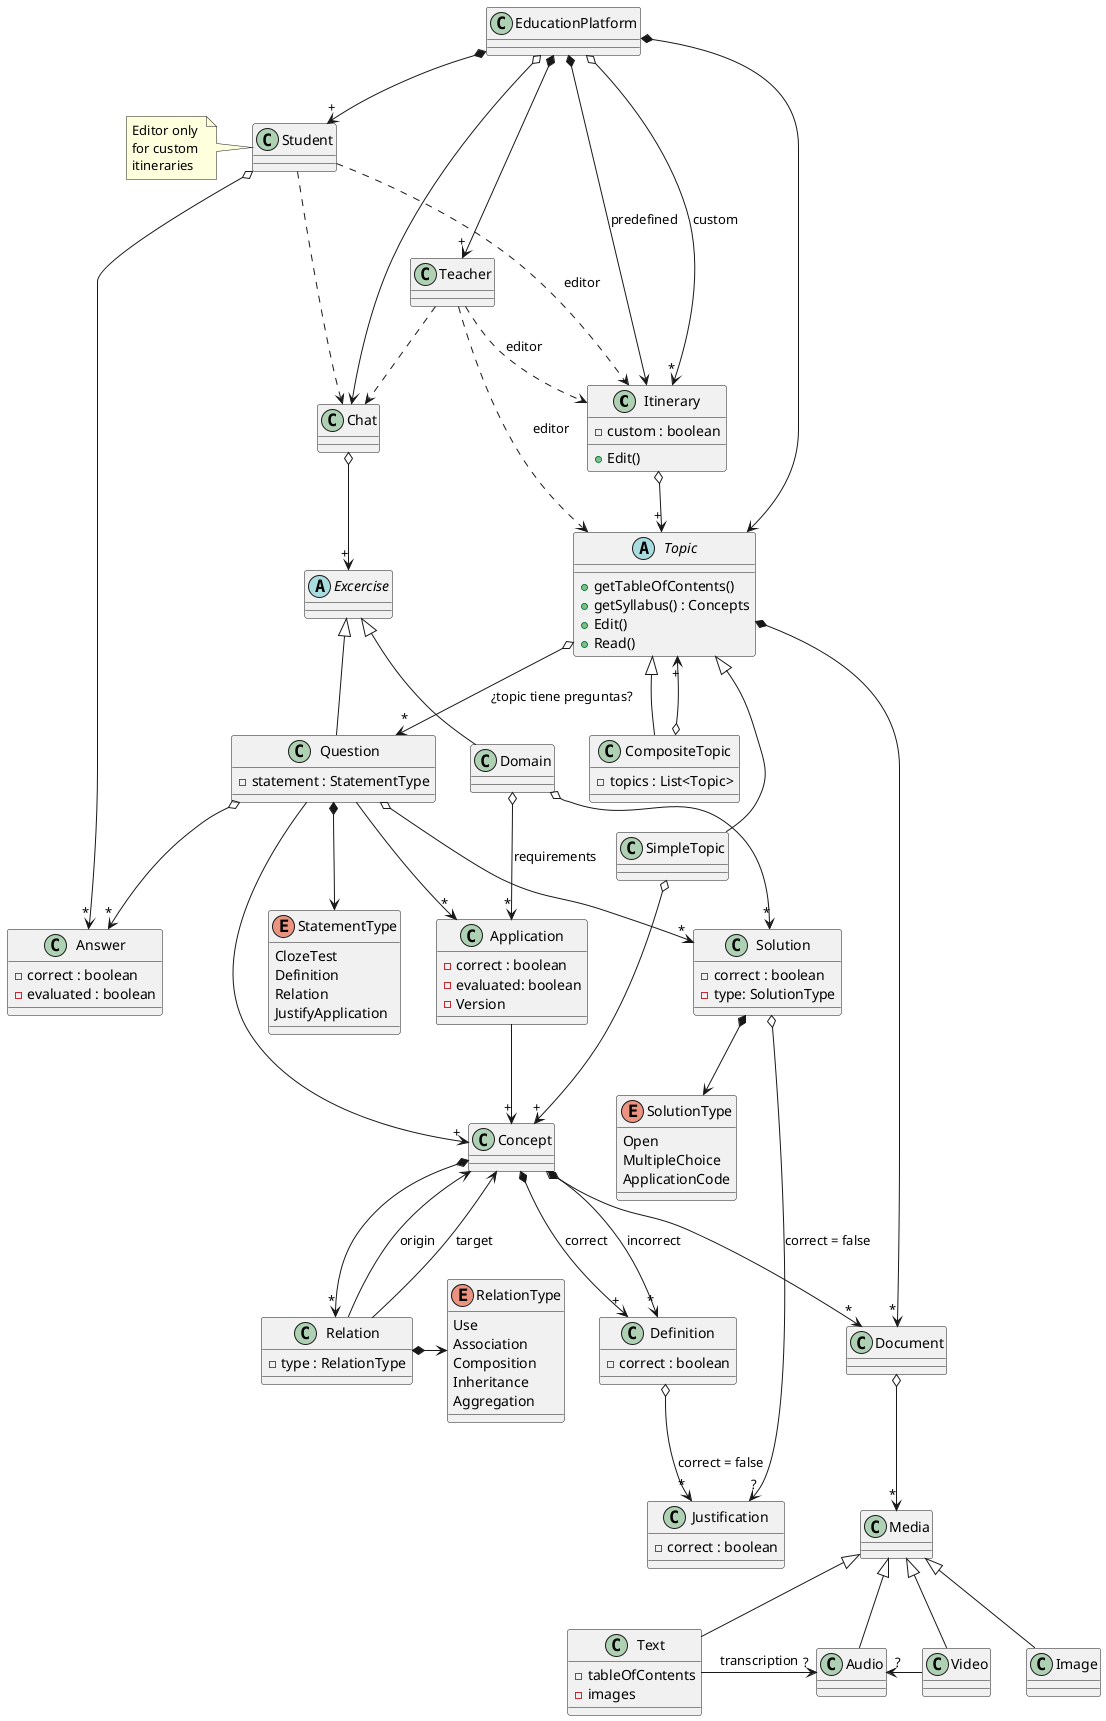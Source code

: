 @startuml EducationPlatformDomain

class Itinerary {
    - custom : boolean
    + Edit()
}

abstract Topic{
    + getTableOfContents()
    + getSyllabus() : Concepts
    + Edit()
    + Read()
}

Topic *--> "*" Document



class SimpleTopic{
}

class CompositeTopic{
    - topics : List<Topic> 
}

abstract Excercise {
}

class Domain {
}

class Application {
    - correct : boolean
    - evaluated: boolean
    - Version
}

class Question {
    - statement : StatementType
}

enum StatementType {
    ClozeTest
    Definition
    Relation
    JustifyApplication
}

class Text {
    - tableOfContents
    - images
}

class Concept {
}

class Definition {
    - correct : boolean
}

class Justification {
    - correct : boolean
}

class Document{

}

class Media {

}

class Solution{
    - correct : boolean
    - type: SolutionType 
}

enum SolutionType {
    Open
    MultipleChoice
    ApplicationCode
}

class Answer {
    - correct : boolean
    - evaluated : boolean
}

EducationPlatform *--> "+" Teacher
EducationPlatform *--> "+" Student
EducationPlatform *--> Topic
EducationPlatform *--> Itinerary : predefined
EducationPlatform o--> "*" Itinerary : custom
EducationPlatform o--> Chat
Chat o--> "+" Excercise



Teacher ..> Chat
Student ..> Chat
Student o-->"*" Answer

Excercise <|-- Domain
Excercise <|-- Question 

Domain o-->"*" Application: requirements
Application -->"+" Concept
Domain o--> "*" Solution

Question -->"+" Concept
Question -->"*" Application
Question o-->"*" Answer
Question *--> StatementType
Question o--> "*" Solution
Solution *--> SolutionType
Solution o--> "?" Justification : correct = false

Teacher ..> Topic : editor
Teacher ..> Itinerary : editor
Student ...> Itinerary : editor
note left of Student
    Editor only
    for custom 
    itineraries
    end note
'Student ...> Custom : editor


Topic <|-- CompositeTopic
Topic <|-- SimpleTopic
CompositeTopic o--> "+" Topic

'Itinerary <|-- Custom
'Itinerary <|-- Predefined

Itinerary o--> "+" Topic
'Predefined o--> "+" Topic


SimpleTopic o--> "+" Concept
Document o--> "*" Media
Concept *--> "+" Definition : correct
Concept *--> "*" Definition : incorrect
Relation *-right-> RelationType
Concept *--> "*" Relation
Relation --> Concept : origin

enum RelationType {
    Use
    Association
    Composition
    Inheritance
    Aggregation
} 

class Relation {
    - type : RelationType
}


Relation --> Concept : target
Definition o-->"*" Justification :correct = false

'Justification o-->"+" Justification


Media <|-- Audio
Media <|-- Video
Video -left-> "?" Audio 

Media <|-- Image
Media <|-- Text

Text -right-> "?" Audio : transcription

Concept o--> "*" Document

Topic o--> "*" Question : ¿topic tiene preguntas?


@enduml